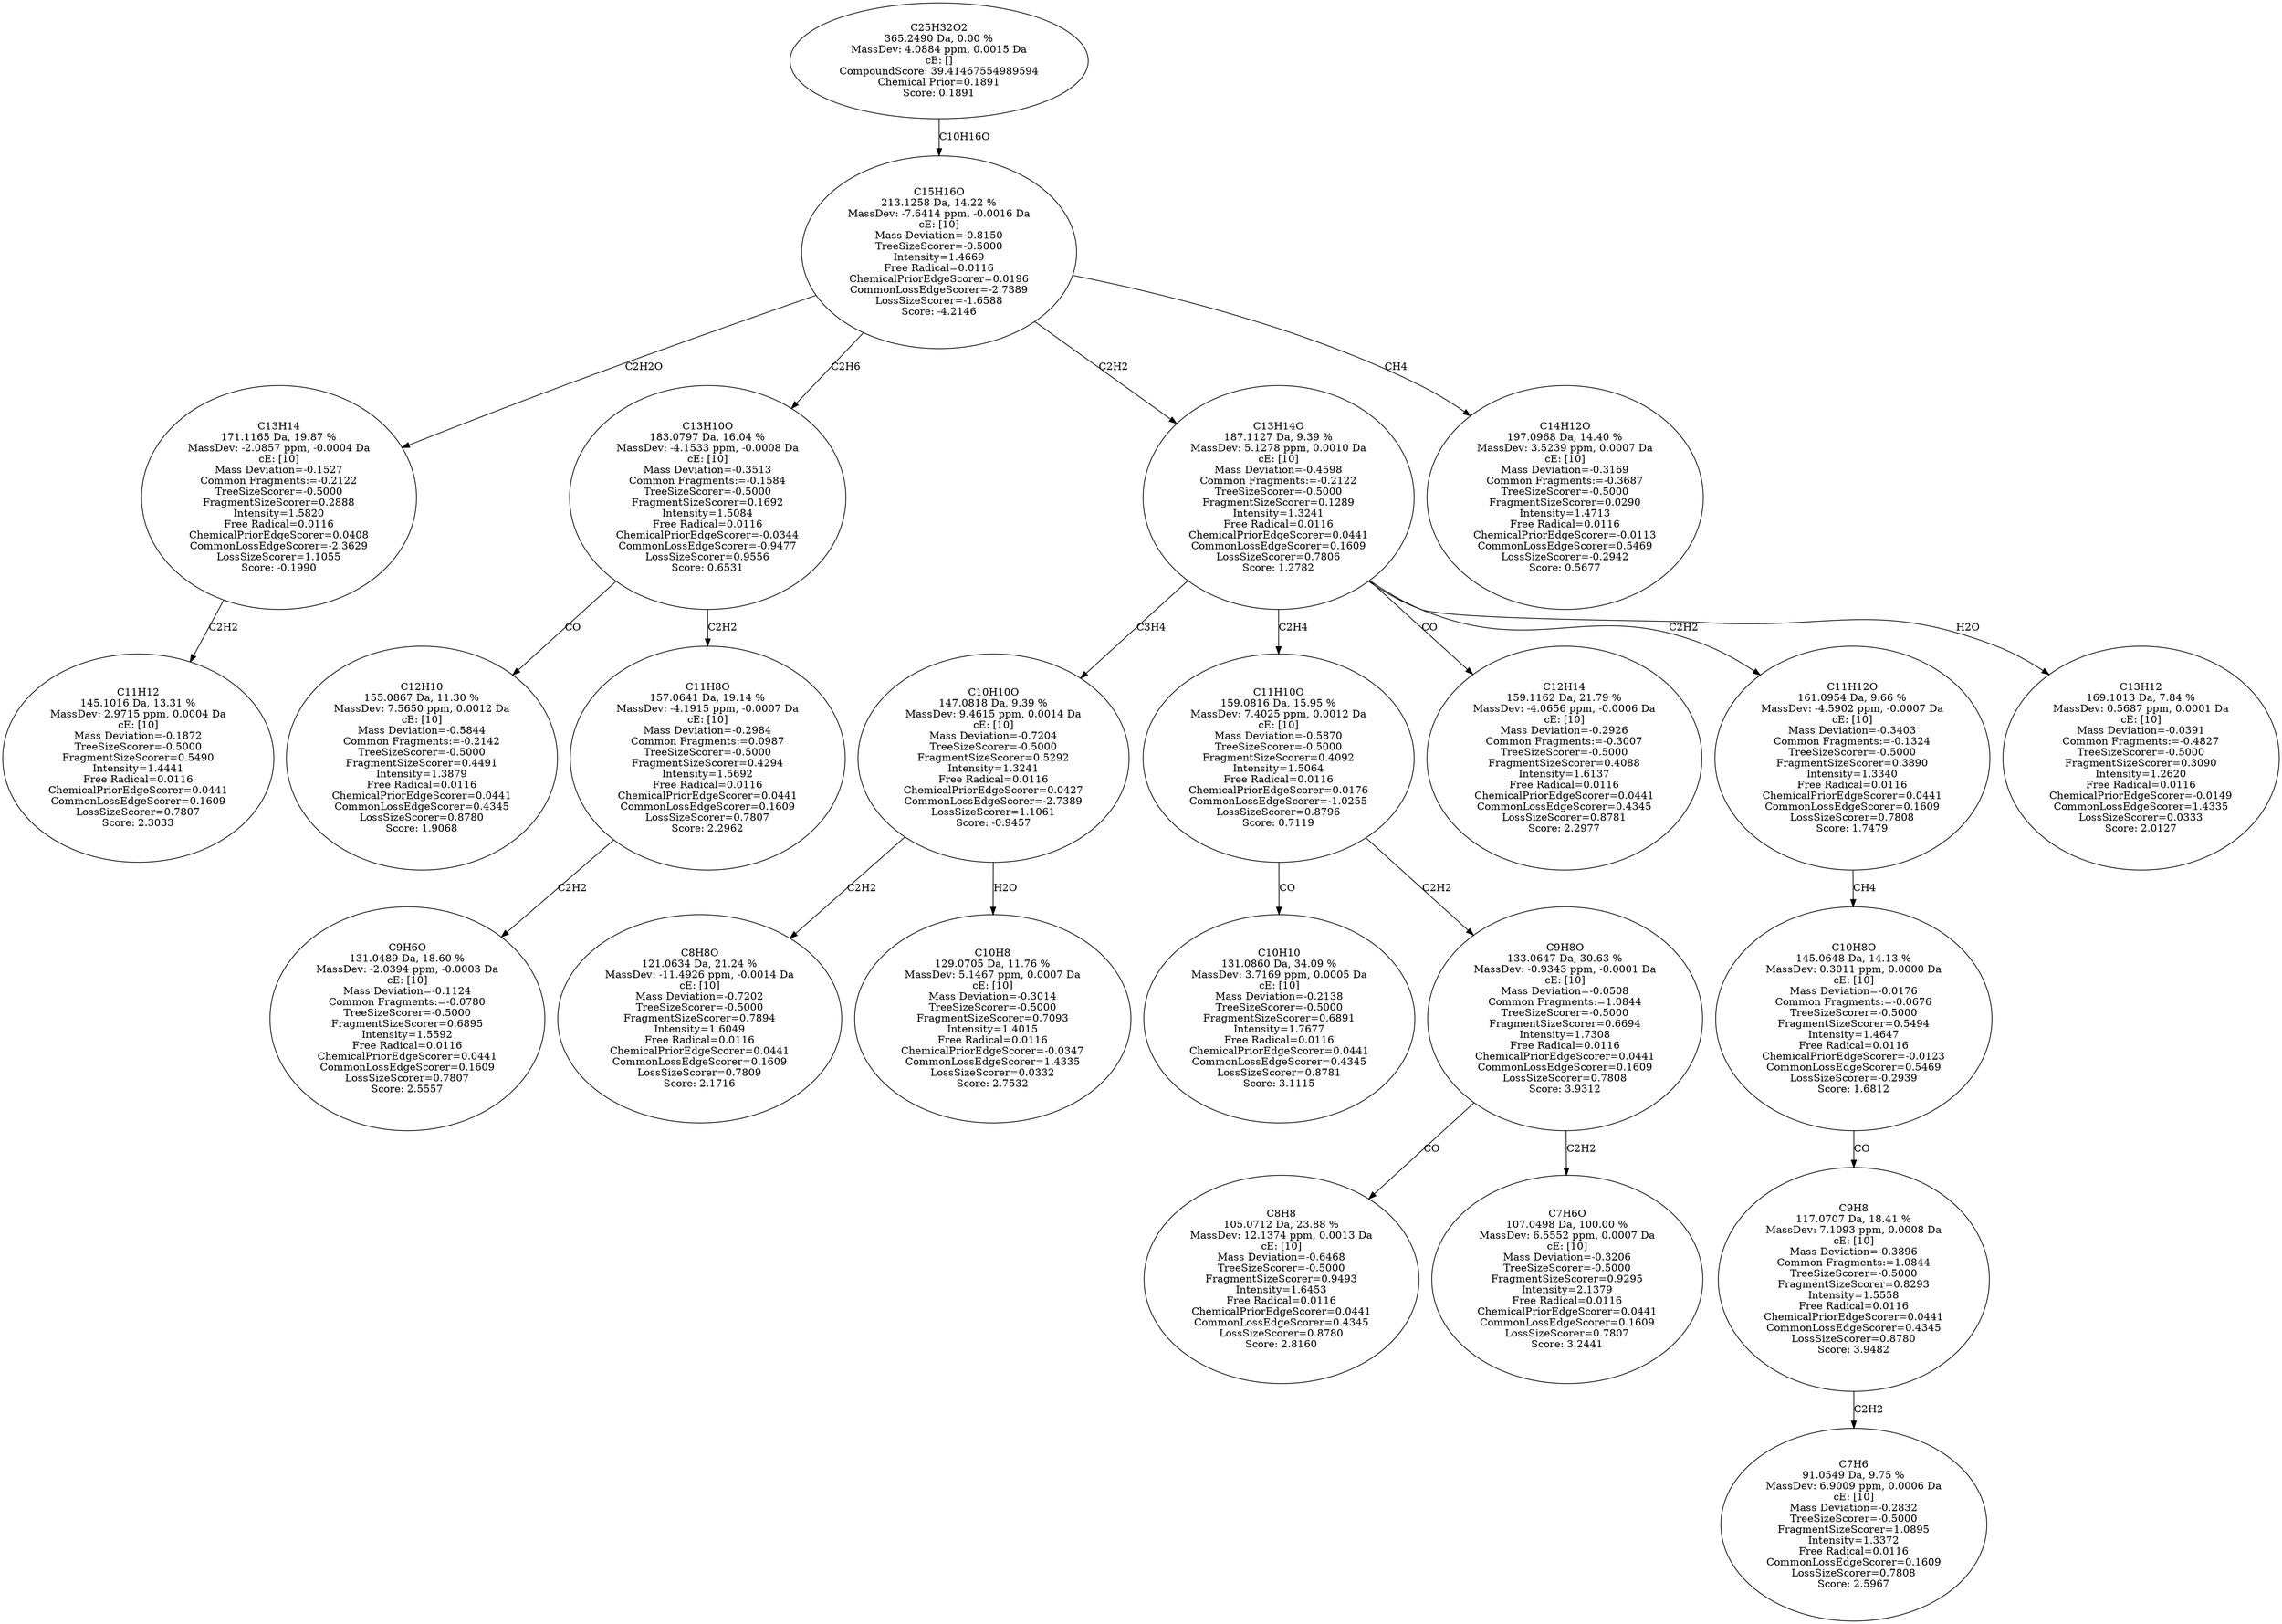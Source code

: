 strict digraph {
v1 [label="C11H12\n145.1016 Da, 13.31 %\nMassDev: 2.9715 ppm, 0.0004 Da\ncE: [10]\nMass Deviation=-0.1872\nTreeSizeScorer=-0.5000\nFragmentSizeScorer=0.5490\nIntensity=1.4441\nFree Radical=0.0116\nChemicalPriorEdgeScorer=0.0441\nCommonLossEdgeScorer=0.1609\nLossSizeScorer=0.7807\nScore: 2.3033"];
v2 [label="C13H14\n171.1165 Da, 19.87 %\nMassDev: -2.0857 ppm, -0.0004 Da\ncE: [10]\nMass Deviation=-0.1527\nCommon Fragments:=-0.2122\nTreeSizeScorer=-0.5000\nFragmentSizeScorer=0.2888\nIntensity=1.5820\nFree Radical=0.0116\nChemicalPriorEdgeScorer=0.0408\nCommonLossEdgeScorer=-2.3629\nLossSizeScorer=1.1055\nScore: -0.1990"];
v3 [label="C12H10\n155.0867 Da, 11.30 %\nMassDev: 7.5650 ppm, 0.0012 Da\ncE: [10]\nMass Deviation=-0.5844\nCommon Fragments:=-0.2142\nTreeSizeScorer=-0.5000\nFragmentSizeScorer=0.4491\nIntensity=1.3879\nFree Radical=0.0116\nChemicalPriorEdgeScorer=0.0441\nCommonLossEdgeScorer=0.4345\nLossSizeScorer=0.8780\nScore: 1.9068"];
v4 [label="C9H6O\n131.0489 Da, 18.60 %\nMassDev: -2.0394 ppm, -0.0003 Da\ncE: [10]\nMass Deviation=-0.1124\nCommon Fragments:=-0.0780\nTreeSizeScorer=-0.5000\nFragmentSizeScorer=0.6895\nIntensity=1.5592\nFree Radical=0.0116\nChemicalPriorEdgeScorer=0.0441\nCommonLossEdgeScorer=0.1609\nLossSizeScorer=0.7807\nScore: 2.5557"];
v5 [label="C11H8O\n157.0641 Da, 19.14 %\nMassDev: -4.1915 ppm, -0.0007 Da\ncE: [10]\nMass Deviation=-0.2984\nCommon Fragments:=0.0987\nTreeSizeScorer=-0.5000\nFragmentSizeScorer=0.4294\nIntensity=1.5692\nFree Radical=0.0116\nChemicalPriorEdgeScorer=0.0441\nCommonLossEdgeScorer=0.1609\nLossSizeScorer=0.7807\nScore: 2.2962"];
v6 [label="C13H10O\n183.0797 Da, 16.04 %\nMassDev: -4.1533 ppm, -0.0008 Da\ncE: [10]\nMass Deviation=-0.3513\nCommon Fragments:=-0.1584\nTreeSizeScorer=-0.5000\nFragmentSizeScorer=0.1692\nIntensity=1.5084\nFree Radical=0.0116\nChemicalPriorEdgeScorer=-0.0344\nCommonLossEdgeScorer=-0.9477\nLossSizeScorer=0.9556\nScore: 0.6531"];
v7 [label="C8H8O\n121.0634 Da, 21.24 %\nMassDev: -11.4926 ppm, -0.0014 Da\ncE: [10]\nMass Deviation=-0.7202\nTreeSizeScorer=-0.5000\nFragmentSizeScorer=0.7894\nIntensity=1.6049\nFree Radical=0.0116\nChemicalPriorEdgeScorer=0.0441\nCommonLossEdgeScorer=0.1609\nLossSizeScorer=0.7809\nScore: 2.1716"];
v8 [label="C10H8\n129.0705 Da, 11.76 %\nMassDev: 5.1467 ppm, 0.0007 Da\ncE: [10]\nMass Deviation=-0.3014\nTreeSizeScorer=-0.5000\nFragmentSizeScorer=0.7093\nIntensity=1.4015\nFree Radical=0.0116\nChemicalPriorEdgeScorer=-0.0347\nCommonLossEdgeScorer=1.4335\nLossSizeScorer=0.0332\nScore: 2.7532"];
v9 [label="C10H10O\n147.0818 Da, 9.39 %\nMassDev: 9.4615 ppm, 0.0014 Da\ncE: [10]\nMass Deviation=-0.7204\nTreeSizeScorer=-0.5000\nFragmentSizeScorer=0.5292\nIntensity=1.3241\nFree Radical=0.0116\nChemicalPriorEdgeScorer=0.0427\nCommonLossEdgeScorer=-2.7389\nLossSizeScorer=1.1061\nScore: -0.9457"];
v10 [label="C10H10\n131.0860 Da, 34.09 %\nMassDev: 3.7169 ppm, 0.0005 Da\ncE: [10]\nMass Deviation=-0.2138\nTreeSizeScorer=-0.5000\nFragmentSizeScorer=0.6891\nIntensity=1.7677\nFree Radical=0.0116\nChemicalPriorEdgeScorer=0.0441\nCommonLossEdgeScorer=0.4345\nLossSizeScorer=0.8781\nScore: 3.1115"];
v11 [label="C8H8\n105.0712 Da, 23.88 %\nMassDev: 12.1374 ppm, 0.0013 Da\ncE: [10]\nMass Deviation=-0.6468\nTreeSizeScorer=-0.5000\nFragmentSizeScorer=0.9493\nIntensity=1.6453\nFree Radical=0.0116\nChemicalPriorEdgeScorer=0.0441\nCommonLossEdgeScorer=0.4345\nLossSizeScorer=0.8780\nScore: 2.8160"];
v12 [label="C7H6O\n107.0498 Da, 100.00 %\nMassDev: 6.5552 ppm, 0.0007 Da\ncE: [10]\nMass Deviation=-0.3206\nTreeSizeScorer=-0.5000\nFragmentSizeScorer=0.9295\nIntensity=2.1379\nFree Radical=0.0116\nChemicalPriorEdgeScorer=0.0441\nCommonLossEdgeScorer=0.1609\nLossSizeScorer=0.7807\nScore: 3.2441"];
v13 [label="C9H8O\n133.0647 Da, 30.63 %\nMassDev: -0.9343 ppm, -0.0001 Da\ncE: [10]\nMass Deviation=-0.0508\nCommon Fragments:=1.0844\nTreeSizeScorer=-0.5000\nFragmentSizeScorer=0.6694\nIntensity=1.7308\nFree Radical=0.0116\nChemicalPriorEdgeScorer=0.0441\nCommonLossEdgeScorer=0.1609\nLossSizeScorer=0.7808\nScore: 3.9312"];
v14 [label="C11H10O\n159.0816 Da, 15.95 %\nMassDev: 7.4025 ppm, 0.0012 Da\ncE: [10]\nMass Deviation=-0.5870\nTreeSizeScorer=-0.5000\nFragmentSizeScorer=0.4092\nIntensity=1.5064\nFree Radical=0.0116\nChemicalPriorEdgeScorer=0.0176\nCommonLossEdgeScorer=-1.0255\nLossSizeScorer=0.8796\nScore: 0.7119"];
v15 [label="C12H14\n159.1162 Da, 21.79 %\nMassDev: -4.0656 ppm, -0.0006 Da\ncE: [10]\nMass Deviation=-0.2926\nCommon Fragments:=-0.3007\nTreeSizeScorer=-0.5000\nFragmentSizeScorer=0.4088\nIntensity=1.6137\nFree Radical=0.0116\nChemicalPriorEdgeScorer=0.0441\nCommonLossEdgeScorer=0.4345\nLossSizeScorer=0.8781\nScore: 2.2977"];
v16 [label="C7H6\n91.0549 Da, 9.75 %\nMassDev: 6.9009 ppm, 0.0006 Da\ncE: [10]\nMass Deviation=-0.2832\nTreeSizeScorer=-0.5000\nFragmentSizeScorer=1.0895\nIntensity=1.3372\nFree Radical=0.0116\nCommonLossEdgeScorer=0.1609\nLossSizeScorer=0.7808\nScore: 2.5967"];
v17 [label="C9H8\n117.0707 Da, 18.41 %\nMassDev: 7.1093 ppm, 0.0008 Da\ncE: [10]\nMass Deviation=-0.3896\nCommon Fragments:=1.0844\nTreeSizeScorer=-0.5000\nFragmentSizeScorer=0.8293\nIntensity=1.5558\nFree Radical=0.0116\nChemicalPriorEdgeScorer=0.0441\nCommonLossEdgeScorer=0.4345\nLossSizeScorer=0.8780\nScore: 3.9482"];
v18 [label="C10H8O\n145.0648 Da, 14.13 %\nMassDev: 0.3011 ppm, 0.0000 Da\ncE: [10]\nMass Deviation=-0.0176\nCommon Fragments:=-0.0676\nTreeSizeScorer=-0.5000\nFragmentSizeScorer=0.5494\nIntensity=1.4647\nFree Radical=0.0116\nChemicalPriorEdgeScorer=-0.0123\nCommonLossEdgeScorer=0.5469\nLossSizeScorer=-0.2939\nScore: 1.6812"];
v19 [label="C11H12O\n161.0954 Da, 9.66 %\nMassDev: -4.5902 ppm, -0.0007 Da\ncE: [10]\nMass Deviation=-0.3403\nCommon Fragments:=-0.1324\nTreeSizeScorer=-0.5000\nFragmentSizeScorer=0.3890\nIntensity=1.3340\nFree Radical=0.0116\nChemicalPriorEdgeScorer=0.0441\nCommonLossEdgeScorer=0.1609\nLossSizeScorer=0.7808\nScore: 1.7479"];
v20 [label="C13H12\n169.1013 Da, 7.84 %\nMassDev: 0.5687 ppm, 0.0001 Da\ncE: [10]\nMass Deviation=-0.0391\nCommon Fragments:=-0.4827\nTreeSizeScorer=-0.5000\nFragmentSizeScorer=0.3090\nIntensity=1.2620\nFree Radical=0.0116\nChemicalPriorEdgeScorer=-0.0149\nCommonLossEdgeScorer=1.4335\nLossSizeScorer=0.0333\nScore: 2.0127"];
v21 [label="C13H14O\n187.1127 Da, 9.39 %\nMassDev: 5.1278 ppm, 0.0010 Da\ncE: [10]\nMass Deviation=-0.4598\nCommon Fragments:=-0.2122\nTreeSizeScorer=-0.5000\nFragmentSizeScorer=0.1289\nIntensity=1.3241\nFree Radical=0.0116\nChemicalPriorEdgeScorer=0.0441\nCommonLossEdgeScorer=0.1609\nLossSizeScorer=0.7806\nScore: 1.2782"];
v22 [label="C14H12O\n197.0968 Da, 14.40 %\nMassDev: 3.5239 ppm, 0.0007 Da\ncE: [10]\nMass Deviation=-0.3169\nCommon Fragments:=-0.3687\nTreeSizeScorer=-0.5000\nFragmentSizeScorer=0.0290\nIntensity=1.4713\nFree Radical=0.0116\nChemicalPriorEdgeScorer=-0.0113\nCommonLossEdgeScorer=0.5469\nLossSizeScorer=-0.2942\nScore: 0.5677"];
v23 [label="C15H16O\n213.1258 Da, 14.22 %\nMassDev: -7.6414 ppm, -0.0016 Da\ncE: [10]\nMass Deviation=-0.8150\nTreeSizeScorer=-0.5000\nIntensity=1.4669\nFree Radical=0.0116\nChemicalPriorEdgeScorer=0.0196\nCommonLossEdgeScorer=-2.7389\nLossSizeScorer=-1.6588\nScore: -4.2146"];
v24 [label="C25H32O2\n365.2490 Da, 0.00 %\nMassDev: 4.0884 ppm, 0.0015 Da\ncE: []\nCompoundScore: 39.41467554989594\nChemical Prior=0.1891\nScore: 0.1891"];
v2 -> v1 [label="C2H2"];
v23 -> v2 [label="C2H2O"];
v6 -> v3 [label="CO"];
v5 -> v4 [label="C2H2"];
v6 -> v5 [label="C2H2"];
v23 -> v6 [label="C2H6"];
v9 -> v7 [label="C2H2"];
v9 -> v8 [label="H2O"];
v21 -> v9 [label="C3H4"];
v14 -> v10 [label="CO"];
v13 -> v11 [label="CO"];
v13 -> v12 [label="C2H2"];
v14 -> v13 [label="C2H2"];
v21 -> v14 [label="C2H4"];
v21 -> v15 [label="CO"];
v17 -> v16 [label="C2H2"];
v18 -> v17 [label="CO"];
v19 -> v18 [label="CH4"];
v21 -> v19 [label="C2H2"];
v21 -> v20 [label="H2O"];
v23 -> v21 [label="C2H2"];
v23 -> v22 [label="CH4"];
v24 -> v23 [label="C10H16O"];
}